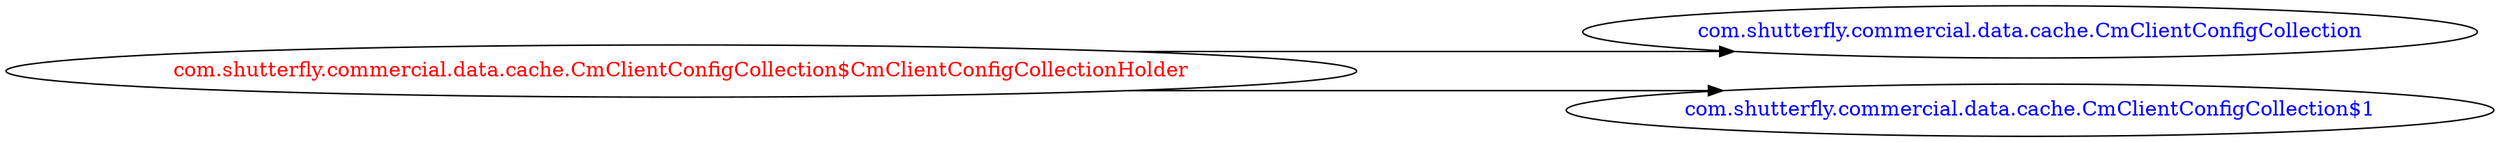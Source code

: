 digraph dependencyGraph {
 concentrate=true;
 ranksep="2.0";
 rankdir="LR"; 
 splines="ortho";
"com.shutterfly.commercial.data.cache.CmClientConfigCollection$CmClientConfigCollectionHolder" [fontcolor="red"];
"com.shutterfly.commercial.data.cache.CmClientConfigCollection" [ fontcolor="blue" ];
"com.shutterfly.commercial.data.cache.CmClientConfigCollection$CmClientConfigCollectionHolder"->"com.shutterfly.commercial.data.cache.CmClientConfigCollection";
"com.shutterfly.commercial.data.cache.CmClientConfigCollection$1" [ fontcolor="blue" ];
"com.shutterfly.commercial.data.cache.CmClientConfigCollection$CmClientConfigCollectionHolder"->"com.shutterfly.commercial.data.cache.CmClientConfigCollection$1";
}